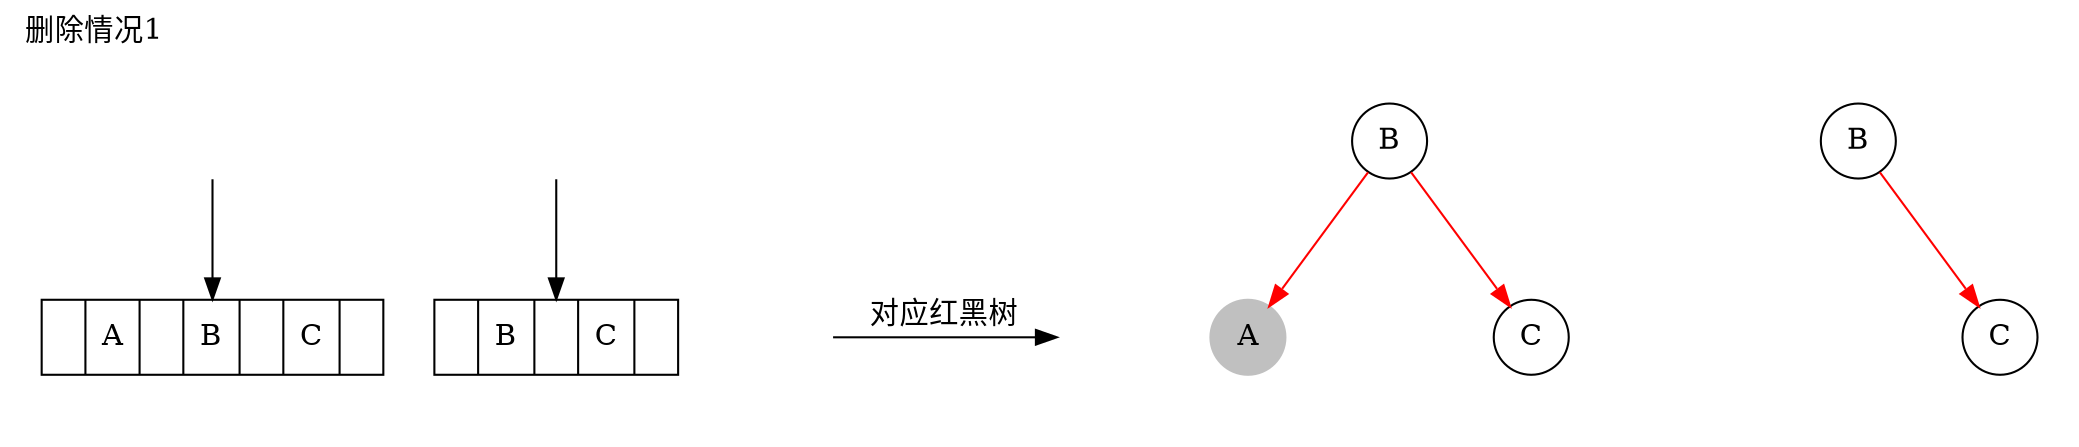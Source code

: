 digraph g{
label="删除情况1";
labeljust=l;
labelloc=t;

subgraph cluster_1{
label="";
node[shape=record];
penwidth=0;
n1_0[style=invis];
n1_1[label="<f1> | A | <f2> | B | <f3> | C | <f4>"];
n1_0->n1_1;
}

subgraph cluster_2{
label="";
node[shape=record];
penwidth=0;
n2_0[style=invis];
n2_1[label="<f1> | B | <f2> | C | <f3>"];
n2_0->n2_1;
}


subgraph cluster_t{
label="";
node[shape=circle];
penwidth=0;
t_0[style=invis];
t_1[style=invis];
t_2[style=invis];
t_0->t_1[style=invis];
t_0->t_2[style=invis];
t_1->t_2[label="对应红黑树", constraint=false, minlen=3];
//t_0[style=invis];
//t_1[label="", shape=triangle, orientation=-90, style=filled, color=green, height=0.4];
//t_0->t_1[style=invis];
}


subgraph cluster_3{
label="";
node[shape=circle];
penwidth=0;
n3_0[label=B];
n3_1[label=A, style=filled, color=gray];
v3_1[style=invis];
n3_2[label=C];
n3_0->n3_1[color="red"];
n3_0->v3_1[style=invis];
n3_0->n3_2[color="red"];
}

subgraph cluster_4{
label="";
node[shape=circle];
penwidth=0;
n4_0[label=B];
n4_1[style=invis];
v4_1[style=invis];
n4_2[label=C];

n4_0->n4_1[style=invis];
n4_0->v4_1[style=invis];
n4_0->n4_2[color="red"];
}

}
